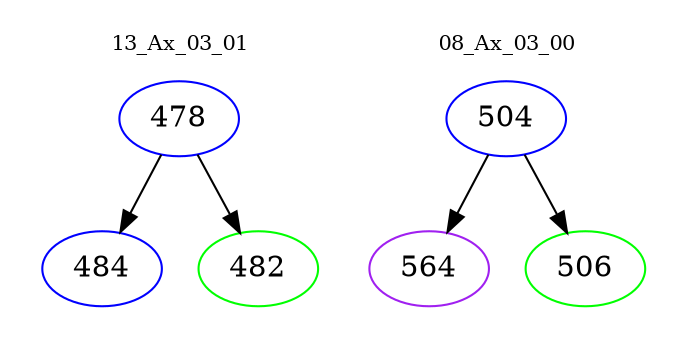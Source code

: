 digraph{
subgraph cluster_0 {
color = white
label = "13_Ax_03_01";
fontsize=10;
T0_478 [label="478", color="blue"]
T0_478 -> T0_484 [color="black"]
T0_484 [label="484", color="blue"]
T0_478 -> T0_482 [color="black"]
T0_482 [label="482", color="green"]
}
subgraph cluster_1 {
color = white
label = "08_Ax_03_00";
fontsize=10;
T1_504 [label="504", color="blue"]
T1_504 -> T1_564 [color="black"]
T1_564 [label="564", color="purple"]
T1_504 -> T1_506 [color="black"]
T1_506 [label="506", color="green"]
}
}
